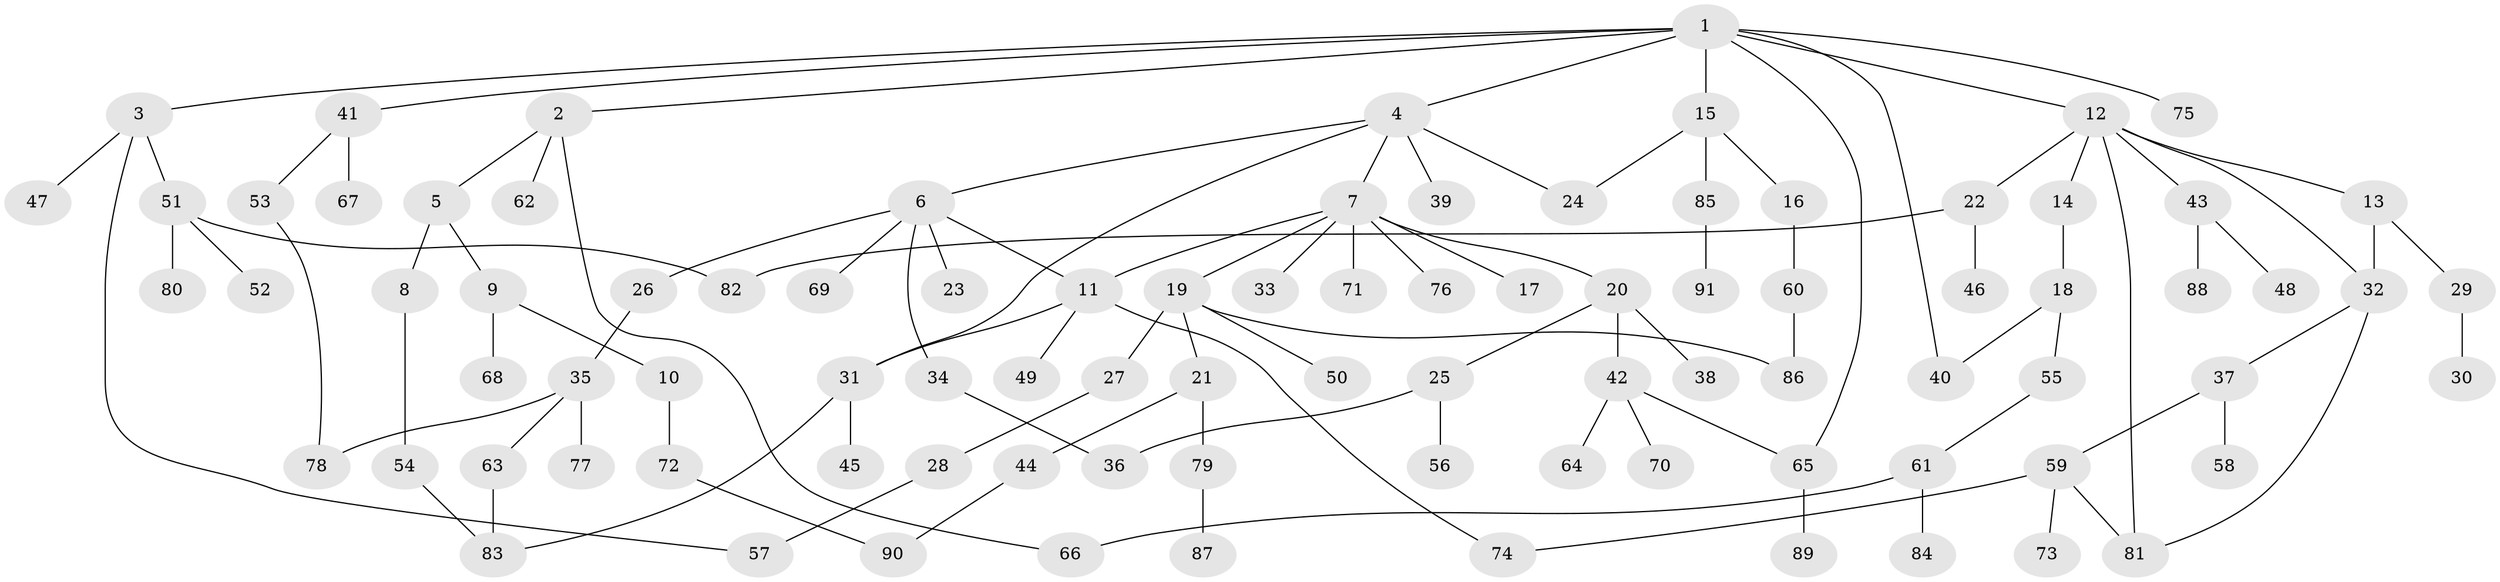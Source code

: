 // Generated by graph-tools (version 1.1) at 2025/41/03/09/25 04:41:52]
// undirected, 91 vertices, 108 edges
graph export_dot {
graph [start="1"]
  node [color=gray90,style=filled];
  1;
  2;
  3;
  4;
  5;
  6;
  7;
  8;
  9;
  10;
  11;
  12;
  13;
  14;
  15;
  16;
  17;
  18;
  19;
  20;
  21;
  22;
  23;
  24;
  25;
  26;
  27;
  28;
  29;
  30;
  31;
  32;
  33;
  34;
  35;
  36;
  37;
  38;
  39;
  40;
  41;
  42;
  43;
  44;
  45;
  46;
  47;
  48;
  49;
  50;
  51;
  52;
  53;
  54;
  55;
  56;
  57;
  58;
  59;
  60;
  61;
  62;
  63;
  64;
  65;
  66;
  67;
  68;
  69;
  70;
  71;
  72;
  73;
  74;
  75;
  76;
  77;
  78;
  79;
  80;
  81;
  82;
  83;
  84;
  85;
  86;
  87;
  88;
  89;
  90;
  91;
  1 -- 2;
  1 -- 3;
  1 -- 4;
  1 -- 12;
  1 -- 15;
  1 -- 40;
  1 -- 41;
  1 -- 65;
  1 -- 75;
  2 -- 5;
  2 -- 62;
  2 -- 66;
  3 -- 47;
  3 -- 51;
  3 -- 57;
  4 -- 6;
  4 -- 7;
  4 -- 39;
  4 -- 31;
  4 -- 24;
  5 -- 8;
  5 -- 9;
  6 -- 11;
  6 -- 23;
  6 -- 26;
  6 -- 34;
  6 -- 69;
  7 -- 17;
  7 -- 19;
  7 -- 20;
  7 -- 33;
  7 -- 71;
  7 -- 76;
  7 -- 11;
  8 -- 54;
  9 -- 10;
  9 -- 68;
  10 -- 72;
  11 -- 31;
  11 -- 49;
  11 -- 74;
  12 -- 13;
  12 -- 14;
  12 -- 22;
  12 -- 43;
  12 -- 81;
  12 -- 32;
  13 -- 29;
  13 -- 32;
  14 -- 18;
  15 -- 16;
  15 -- 24;
  15 -- 85;
  16 -- 60;
  18 -- 55;
  18 -- 40;
  19 -- 21;
  19 -- 27;
  19 -- 50;
  19 -- 86;
  20 -- 25;
  20 -- 38;
  20 -- 42;
  21 -- 44;
  21 -- 79;
  22 -- 46;
  22 -- 82;
  25 -- 56;
  25 -- 36;
  26 -- 35;
  27 -- 28;
  28 -- 57;
  29 -- 30;
  31 -- 45;
  31 -- 83;
  32 -- 37;
  32 -- 81;
  34 -- 36;
  35 -- 63;
  35 -- 77;
  35 -- 78;
  37 -- 58;
  37 -- 59;
  41 -- 53;
  41 -- 67;
  42 -- 64;
  42 -- 70;
  42 -- 65;
  43 -- 48;
  43 -- 88;
  44 -- 90;
  51 -- 52;
  51 -- 80;
  51 -- 82;
  53 -- 78;
  54 -- 83;
  55 -- 61;
  59 -- 73;
  59 -- 74;
  59 -- 81;
  60 -- 86;
  61 -- 66;
  61 -- 84;
  63 -- 83;
  65 -- 89;
  72 -- 90;
  79 -- 87;
  85 -- 91;
}
